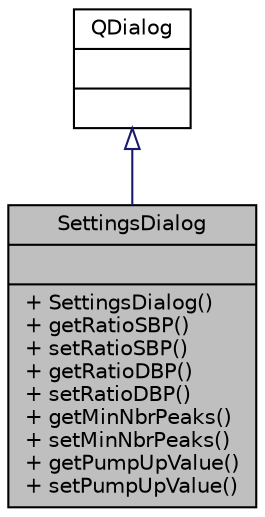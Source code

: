 digraph "SettingsDialog"
{
 // LATEX_PDF_SIZE
  bgcolor="transparent";
  edge [fontname="Helvetica",fontsize="10",labelfontname="Helvetica",labelfontsize="10"];
  node [fontname="Helvetica",fontsize="10",shape=record];
  Node1 [label="{SettingsDialog\n||+ SettingsDialog()\l+ getRatioSBP()\l+ setRatioSBP()\l+ getRatioDBP()\l+ setRatioDBP()\l+ getMinNbrPeaks()\l+ setMinNbrPeaks()\l+ getPumpUpValue()\l+ setPumpUpValue()\l}",height=0.2,width=0.4,color="black", fillcolor="grey75", style="filled", fontcolor="black",tooltip="The settings dialog displays configuration values."];
  Node2 -> Node1 [dir="back",color="midnightblue",fontsize="10",style="solid",arrowtail="onormal",fontname="Helvetica"];
  Node2 [label="{QDialog\n||}",height=0.2,width=0.4,color="black",URL="$class_q_dialog.html",tooltip=" "];
}
